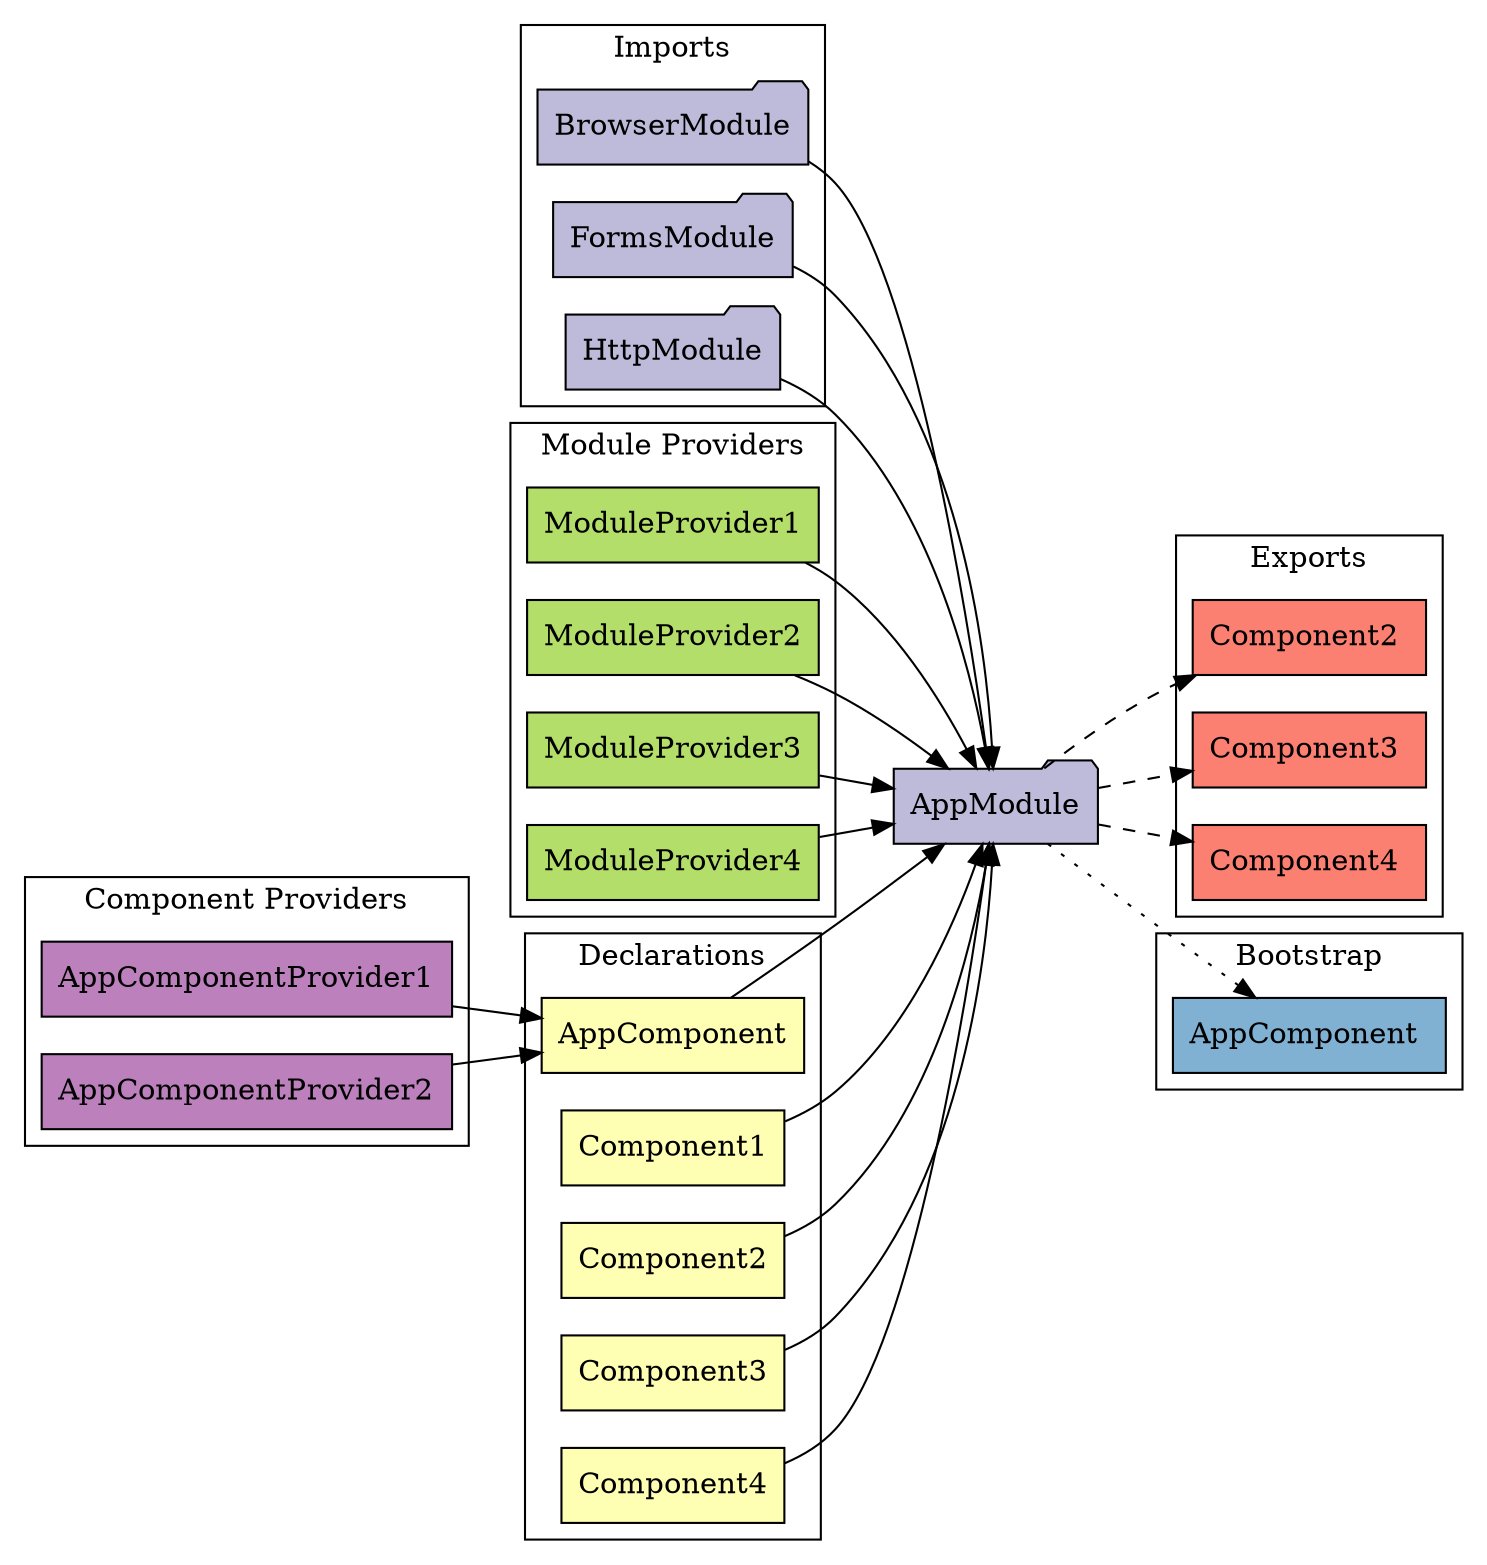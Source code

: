 digraph dependencies { node[shape="rect", style="filled", colorscheme=set312];splines=true;ratio=fill;rankdir=LR;  subgraph "AppModule" { label="AppModule";node [shape="folder", fillcolor=3]; subgraph cluster_declarations {label="Declarations";node [style=filled, shape="rect", fillcolor=2]; node [fillcolor=2]; "AppComponent"; node [fillcolor=2]; "Component1"; node [fillcolor=2]; "Component2"; node [fillcolor=2]; "Component3"; node [fillcolor=2]; "Component4"; }  label="AppComponent"; "AppComponent" -> "AppModule"; subgraph cluster_declarations_providers { label="Component Providers";  label="AppComponentProvider1" node [fillcolor=10, shape="rect"]; "AppComponentProvider1" -> "AppComponent";  label="AppComponentProvider2" node [fillcolor=10, shape="rect"]; "AppComponentProvider2" -> "AppComponent";  }  label="Component1"; "Component1" -> "AppModule"; subgraph cluster_declarations_providers { label="Component Providers";  }  label="Component2"; "Component2" -> "AppModule"; subgraph cluster_declarations_providers { label="Component Providers";  }  label="Component3"; "Component3" -> "AppModule"; subgraph cluster_declarations_providers { label="Component Providers";  }  label="Component4"; "Component4" -> "AppModule"; subgraph cluster_declarations_providers { label="Component Providers";  }    subgraph cluster_imports { label="Imports"; node [style=filled, fillcolor=3, shape="rect"];  "BrowserModule" [label="BrowserModule", shape="folder"]  "FormsModule" [label="FormsModule", shape="folder"]  "HttpModule" [label="HttpModule", shape="folder"]  }  "BrowserModule" -> "AppModule";  "FormsModule" -> "AppModule";  "HttpModule" -> "AppModule";   subgraph cluster_exports {label="Exports";node [style=filled, fillcolor=4, shape="rect"];"Component2 " [label="Component2 ", shape="rect"]"Component3 " [label="Component3 ", shape="rect"]"Component4 " [label="Component4 ", shape="rect"]}  "AppModule" -> "Component2 " [style="dashed"];  "AppModule" -> "Component3 " [style="dashed"];  "AppModule" -> "Component4 " [style="dashed"];    subgraph cluster_bootstrap { label="Bootstrap"; node [style=filled, fillcolor=5, shape="rect"];  "AppComponent " [label="AppComponent ", shape="rect"]  }  "AppModule" -> "AppComponent " [style="dotted"];    subgraph cluster_providers { label="Module Providers"; node [style=filled, fillcolor=7, shape="rect"];  "ModuleProvider1" [label="ModuleProvider1", shape="rect"]  "ModuleProvider2" [label="ModuleProvider2", shape="rect"]  "ModuleProvider3" [label="ModuleProvider3", shape="rect"]  "ModuleProvider4" [label="ModuleProvider4", shape="rect"]  }  "ModuleProvider1" -> "AppModule";  "ModuleProvider2" -> "AppModule";  "ModuleProvider3" -> "AppModule";  "ModuleProvider4" -> "AppModule";   } }
